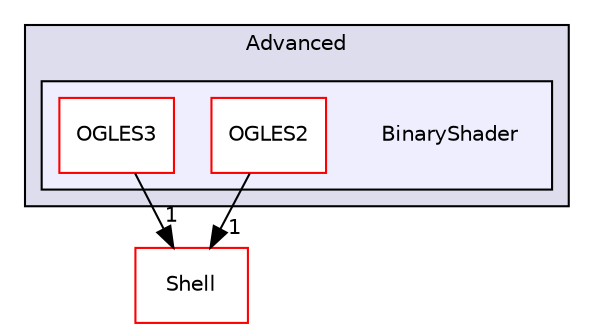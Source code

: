 digraph "PVR/SDK_3.4/Examples/Advanced/BinaryShader" {
  compound=true
  node [ fontsize="10", fontname="Helvetica"];
  edge [ labelfontsize="10", labelfontname="Helvetica"];
  subgraph clusterdir_3311445bd4425c20b6c3fe25c066f270 {
    graph [ bgcolor="#ddddee", pencolor="black", label="Advanced" fontname="Helvetica", fontsize="10", URL="dir_3311445bd4425c20b6c3fe25c066f270.html"]
  subgraph clusterdir_aa4009cd37d5568e0c5eae9e91dd3504 {
    graph [ bgcolor="#eeeeff", pencolor="black", label="" URL="dir_aa4009cd37d5568e0c5eae9e91dd3504.html"];
    dir_aa4009cd37d5568e0c5eae9e91dd3504 [shape=plaintext label="BinaryShader"];
    dir_7d2207e0a36b98dec887c1477494b502 [shape=box label="OGLES2" color="red" fillcolor="white" style="filled" URL="dir_7d2207e0a36b98dec887c1477494b502.html"];
    dir_e6ea995e9bcf41957ae22b39697520f7 [shape=box label="OGLES3" color="red" fillcolor="white" style="filled" URL="dir_e6ea995e9bcf41957ae22b39697520f7.html"];
  }
  }
  dir_de41955a66a331b990d60d5323117a97 [shape=box label="Shell" fillcolor="white" style="filled" color="red" URL="dir_de41955a66a331b990d60d5323117a97.html"];
  dir_7d2207e0a36b98dec887c1477494b502->dir_de41955a66a331b990d60d5323117a97 [headlabel="1", labeldistance=1.5 headhref="dir_000530_000133.html"];
  dir_e6ea995e9bcf41957ae22b39697520f7->dir_de41955a66a331b990d60d5323117a97 [headlabel="1", labeldistance=1.5 headhref="dir_000537_000133.html"];
}
